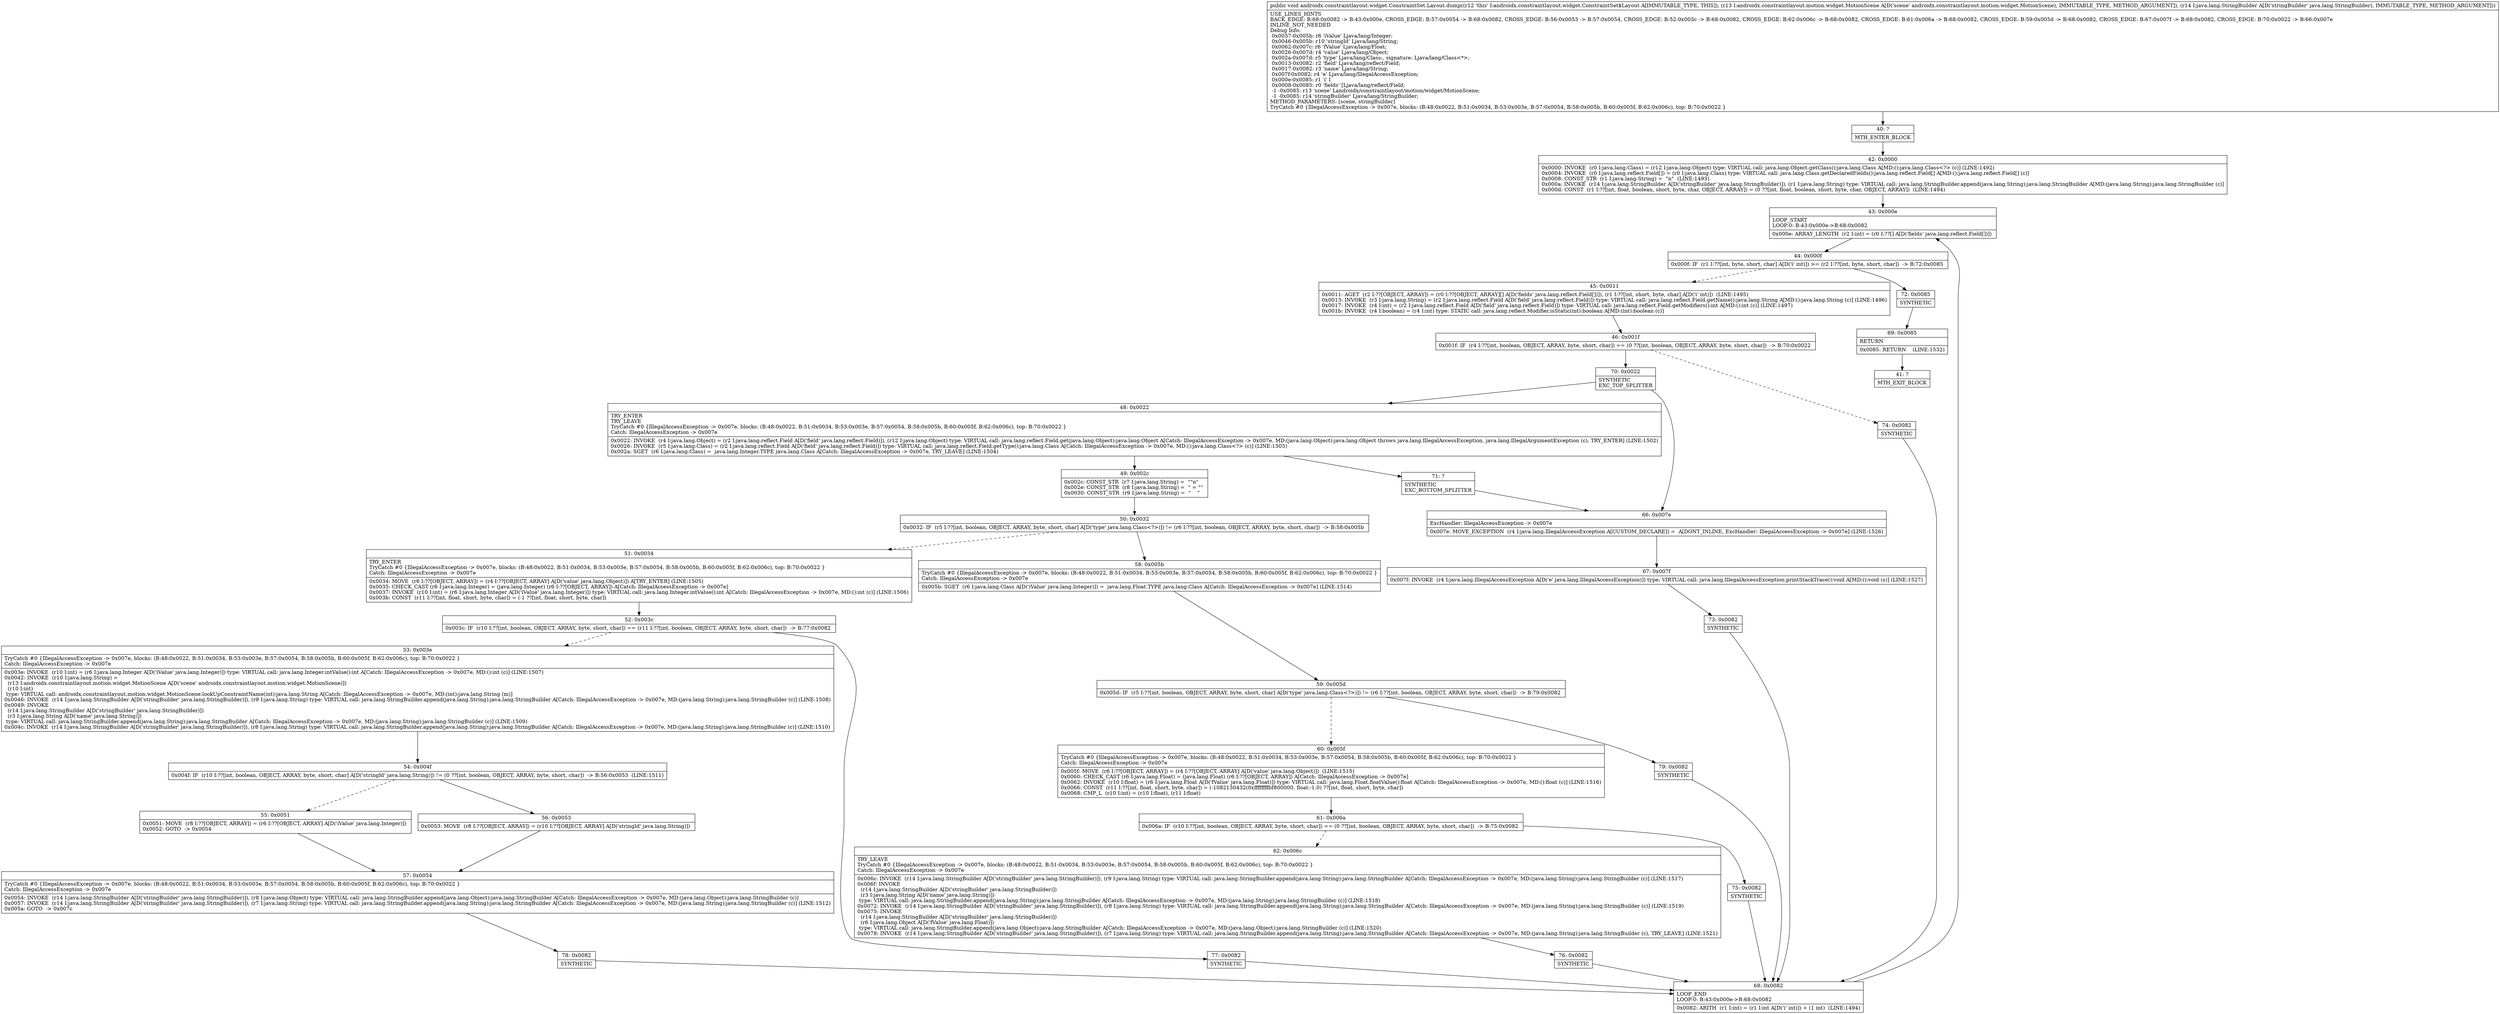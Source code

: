 digraph "CFG forandroidx.constraintlayout.widget.ConstraintSet.Layout.dump(Landroidx\/constraintlayout\/motion\/widget\/MotionScene;Ljava\/lang\/StringBuilder;)V" {
Node_40 [shape=record,label="{40\:\ ?|MTH_ENTER_BLOCK\l}"];
Node_42 [shape=record,label="{42\:\ 0x0000|0x0000: INVOKE  (r0 I:java.lang.Class) = (r12 I:java.lang.Object) type: VIRTUAL call: java.lang.Object.getClass():java.lang.Class A[MD:():java.lang.Class\<?\> (c)] (LINE:1492)\l0x0004: INVOKE  (r0 I:java.lang.reflect.Field[]) = (r0 I:java.lang.Class) type: VIRTUAL call: java.lang.Class.getDeclaredFields():java.lang.reflect.Field[] A[MD:():java.lang.reflect.Field[] (c)]\l0x0008: CONST_STR  (r1 I:java.lang.String) =  \"n\"  (LINE:1493)\l0x000a: INVOKE  (r14 I:java.lang.StringBuilder A[D('stringBuilder' java.lang.StringBuilder)]), (r1 I:java.lang.String) type: VIRTUAL call: java.lang.StringBuilder.append(java.lang.String):java.lang.StringBuilder A[MD:(java.lang.String):java.lang.StringBuilder (c)]\l0x000d: CONST  (r1 I:??[int, float, boolean, short, byte, char, OBJECT, ARRAY]) = (0 ??[int, float, boolean, short, byte, char, OBJECT, ARRAY])  (LINE:1494)\l}"];
Node_43 [shape=record,label="{43\:\ 0x000e|LOOP_START\lLOOP:0: B:43:0x000e\-\>B:68:0x0082\l|0x000e: ARRAY_LENGTH  (r2 I:int) = (r0 I:??[] A[D('fields' java.lang.reflect.Field[])]) \l}"];
Node_44 [shape=record,label="{44\:\ 0x000f|0x000f: IF  (r1 I:??[int, byte, short, char] A[D('i' int)]) \>= (r2 I:??[int, byte, short, char])  \-\> B:72:0x0085 \l}"];
Node_45 [shape=record,label="{45\:\ 0x0011|0x0011: AGET  (r2 I:??[OBJECT, ARRAY]) = (r0 I:??[OBJECT, ARRAY][] A[D('fields' java.lang.reflect.Field[])]), (r1 I:??[int, short, byte, char] A[D('i' int)])  (LINE:1495)\l0x0013: INVOKE  (r3 I:java.lang.String) = (r2 I:java.lang.reflect.Field A[D('field' java.lang.reflect.Field)]) type: VIRTUAL call: java.lang.reflect.Field.getName():java.lang.String A[MD:():java.lang.String (c)] (LINE:1496)\l0x0017: INVOKE  (r4 I:int) = (r2 I:java.lang.reflect.Field A[D('field' java.lang.reflect.Field)]) type: VIRTUAL call: java.lang.reflect.Field.getModifiers():int A[MD:():int (c)] (LINE:1497)\l0x001b: INVOKE  (r4 I:boolean) = (r4 I:int) type: STATIC call: java.lang.reflect.Modifier.isStatic(int):boolean A[MD:(int):boolean (c)]\l}"];
Node_46 [shape=record,label="{46\:\ 0x001f|0x001f: IF  (r4 I:??[int, boolean, OBJECT, ARRAY, byte, short, char]) == (0 ??[int, boolean, OBJECT, ARRAY, byte, short, char])  \-\> B:70:0x0022 \l}"];
Node_70 [shape=record,label="{70\:\ 0x0022|SYNTHETIC\lEXC_TOP_SPLITTER\l}"];
Node_48 [shape=record,label="{48\:\ 0x0022|TRY_ENTER\lTRY_LEAVE\lTryCatch #0 \{IllegalAccessException \-\> 0x007e, blocks: (B:48:0x0022, B:51:0x0034, B:53:0x003e, B:57:0x0054, B:58:0x005b, B:60:0x005f, B:62:0x006c), top: B:70:0x0022 \}\lCatch: IllegalAccessException \-\> 0x007e\l|0x0022: INVOKE  (r4 I:java.lang.Object) = (r2 I:java.lang.reflect.Field A[D('field' java.lang.reflect.Field)]), (r12 I:java.lang.Object) type: VIRTUAL call: java.lang.reflect.Field.get(java.lang.Object):java.lang.Object A[Catch: IllegalAccessException \-\> 0x007e, MD:(java.lang.Object):java.lang.Object throws java.lang.IllegalAccessException, java.lang.IllegalArgumentException (c), TRY_ENTER] (LINE:1502)\l0x0026: INVOKE  (r5 I:java.lang.Class) = (r2 I:java.lang.reflect.Field A[D('field' java.lang.reflect.Field)]) type: VIRTUAL call: java.lang.reflect.Field.getType():java.lang.Class A[Catch: IllegalAccessException \-\> 0x007e, MD:():java.lang.Class\<?\> (c)] (LINE:1503)\l0x002a: SGET  (r6 I:java.lang.Class) =  java.lang.Integer.TYPE java.lang.Class A[Catch: IllegalAccessException \-\> 0x007e, TRY_LEAVE] (LINE:1504)\l}"];
Node_49 [shape=record,label="{49\:\ 0x002c|0x002c: CONST_STR  (r7 I:java.lang.String) =  \"\"n\" \l0x002e: CONST_STR  (r8 I:java.lang.String) =  \" = \"\" \l0x0030: CONST_STR  (r9 I:java.lang.String) =  \"    \" \l}"];
Node_50 [shape=record,label="{50\:\ 0x0032|0x0032: IF  (r5 I:??[int, boolean, OBJECT, ARRAY, byte, short, char] A[D('type' java.lang.Class\<?\>)]) != (r6 I:??[int, boolean, OBJECT, ARRAY, byte, short, char])  \-\> B:58:0x005b \l}"];
Node_51 [shape=record,label="{51\:\ 0x0034|TRY_ENTER\lTryCatch #0 \{IllegalAccessException \-\> 0x007e, blocks: (B:48:0x0022, B:51:0x0034, B:53:0x003e, B:57:0x0054, B:58:0x005b, B:60:0x005f, B:62:0x006c), top: B:70:0x0022 \}\lCatch: IllegalAccessException \-\> 0x007e\l|0x0034: MOVE  (r6 I:??[OBJECT, ARRAY]) = (r4 I:??[OBJECT, ARRAY] A[D('value' java.lang.Object)]) A[TRY_ENTER] (LINE:1505)\l0x0035: CHECK_CAST (r6 I:java.lang.Integer) = (java.lang.Integer) (r6 I:??[OBJECT, ARRAY]) A[Catch: IllegalAccessException \-\> 0x007e]\l0x0037: INVOKE  (r10 I:int) = (r6 I:java.lang.Integer A[D('iValue' java.lang.Integer)]) type: VIRTUAL call: java.lang.Integer.intValue():int A[Catch: IllegalAccessException \-\> 0x007e, MD:():int (c)] (LINE:1506)\l0x003b: CONST  (r11 I:??[int, float, short, byte, char]) = (\-1 ??[int, float, short, byte, char]) \l}"];
Node_52 [shape=record,label="{52\:\ 0x003c|0x003c: IF  (r10 I:??[int, boolean, OBJECT, ARRAY, byte, short, char]) == (r11 I:??[int, boolean, OBJECT, ARRAY, byte, short, char])  \-\> B:77:0x0082 \l}"];
Node_53 [shape=record,label="{53\:\ 0x003e|TryCatch #0 \{IllegalAccessException \-\> 0x007e, blocks: (B:48:0x0022, B:51:0x0034, B:53:0x003e, B:57:0x0054, B:58:0x005b, B:60:0x005f, B:62:0x006c), top: B:70:0x0022 \}\lCatch: IllegalAccessException \-\> 0x007e\l|0x003e: INVOKE  (r10 I:int) = (r6 I:java.lang.Integer A[D('iValue' java.lang.Integer)]) type: VIRTUAL call: java.lang.Integer.intValue():int A[Catch: IllegalAccessException \-\> 0x007e, MD:():int (c)] (LINE:1507)\l0x0042: INVOKE  (r10 I:java.lang.String) = \l  (r13 I:androidx.constraintlayout.motion.widget.MotionScene A[D('scene' androidx.constraintlayout.motion.widget.MotionScene)])\l  (r10 I:int)\l type: VIRTUAL call: androidx.constraintlayout.motion.widget.MotionScene.lookUpConstraintName(int):java.lang.String A[Catch: IllegalAccessException \-\> 0x007e, MD:(int):java.lang.String (m)]\l0x0046: INVOKE  (r14 I:java.lang.StringBuilder A[D('stringBuilder' java.lang.StringBuilder)]), (r9 I:java.lang.String) type: VIRTUAL call: java.lang.StringBuilder.append(java.lang.String):java.lang.StringBuilder A[Catch: IllegalAccessException \-\> 0x007e, MD:(java.lang.String):java.lang.StringBuilder (c)] (LINE:1508)\l0x0049: INVOKE  \l  (r14 I:java.lang.StringBuilder A[D('stringBuilder' java.lang.StringBuilder)])\l  (r3 I:java.lang.String A[D('name' java.lang.String)])\l type: VIRTUAL call: java.lang.StringBuilder.append(java.lang.String):java.lang.StringBuilder A[Catch: IllegalAccessException \-\> 0x007e, MD:(java.lang.String):java.lang.StringBuilder (c)] (LINE:1509)\l0x004c: INVOKE  (r14 I:java.lang.StringBuilder A[D('stringBuilder' java.lang.StringBuilder)]), (r8 I:java.lang.String) type: VIRTUAL call: java.lang.StringBuilder.append(java.lang.String):java.lang.StringBuilder A[Catch: IllegalAccessException \-\> 0x007e, MD:(java.lang.String):java.lang.StringBuilder (c)] (LINE:1510)\l}"];
Node_54 [shape=record,label="{54\:\ 0x004f|0x004f: IF  (r10 I:??[int, boolean, OBJECT, ARRAY, byte, short, char] A[D('stringId' java.lang.String)]) != (0 ??[int, boolean, OBJECT, ARRAY, byte, short, char])  \-\> B:56:0x0053  (LINE:1511)\l}"];
Node_55 [shape=record,label="{55\:\ 0x0051|0x0051: MOVE  (r8 I:??[OBJECT, ARRAY]) = (r6 I:??[OBJECT, ARRAY] A[D('iValue' java.lang.Integer)]) \l0x0052: GOTO  \-\> 0x0054 \l}"];
Node_57 [shape=record,label="{57\:\ 0x0054|TryCatch #0 \{IllegalAccessException \-\> 0x007e, blocks: (B:48:0x0022, B:51:0x0034, B:53:0x003e, B:57:0x0054, B:58:0x005b, B:60:0x005f, B:62:0x006c), top: B:70:0x0022 \}\lCatch: IllegalAccessException \-\> 0x007e\l|0x0054: INVOKE  (r14 I:java.lang.StringBuilder A[D('stringBuilder' java.lang.StringBuilder)]), (r8 I:java.lang.Object) type: VIRTUAL call: java.lang.StringBuilder.append(java.lang.Object):java.lang.StringBuilder A[Catch: IllegalAccessException \-\> 0x007e, MD:(java.lang.Object):java.lang.StringBuilder (c)]\l0x0057: INVOKE  (r14 I:java.lang.StringBuilder A[D('stringBuilder' java.lang.StringBuilder)]), (r7 I:java.lang.String) type: VIRTUAL call: java.lang.StringBuilder.append(java.lang.String):java.lang.StringBuilder A[Catch: IllegalAccessException \-\> 0x007e, MD:(java.lang.String):java.lang.StringBuilder (c)] (LINE:1512)\l0x005a: GOTO  \-\> 0x007c \l}"];
Node_78 [shape=record,label="{78\:\ 0x0082|SYNTHETIC\l}"];
Node_68 [shape=record,label="{68\:\ 0x0082|LOOP_END\lLOOP:0: B:43:0x000e\-\>B:68:0x0082\l|0x0082: ARITH  (r1 I:int) = (r1 I:int A[D('i' int)]) + (1 int)  (LINE:1494)\l}"];
Node_56 [shape=record,label="{56\:\ 0x0053|0x0053: MOVE  (r8 I:??[OBJECT, ARRAY]) = (r10 I:??[OBJECT, ARRAY] A[D('stringId' java.lang.String)]) \l}"];
Node_77 [shape=record,label="{77\:\ 0x0082|SYNTHETIC\l}"];
Node_58 [shape=record,label="{58\:\ 0x005b|TryCatch #0 \{IllegalAccessException \-\> 0x007e, blocks: (B:48:0x0022, B:51:0x0034, B:53:0x003e, B:57:0x0054, B:58:0x005b, B:60:0x005f, B:62:0x006c), top: B:70:0x0022 \}\lCatch: IllegalAccessException \-\> 0x007e\l|0x005b: SGET  (r6 I:java.lang.Class A[D('iValue' java.lang.Integer)]) =  java.lang.Float.TYPE java.lang.Class A[Catch: IllegalAccessException \-\> 0x007e] (LINE:1514)\l}"];
Node_59 [shape=record,label="{59\:\ 0x005d|0x005d: IF  (r5 I:??[int, boolean, OBJECT, ARRAY, byte, short, char] A[D('type' java.lang.Class\<?\>)]) != (r6 I:??[int, boolean, OBJECT, ARRAY, byte, short, char])  \-\> B:79:0x0082 \l}"];
Node_60 [shape=record,label="{60\:\ 0x005f|TryCatch #0 \{IllegalAccessException \-\> 0x007e, blocks: (B:48:0x0022, B:51:0x0034, B:53:0x003e, B:57:0x0054, B:58:0x005b, B:60:0x005f, B:62:0x006c), top: B:70:0x0022 \}\lCatch: IllegalAccessException \-\> 0x007e\l|0x005f: MOVE  (r6 I:??[OBJECT, ARRAY]) = (r4 I:??[OBJECT, ARRAY] A[D('value' java.lang.Object)])  (LINE:1515)\l0x0060: CHECK_CAST (r6 I:java.lang.Float) = (java.lang.Float) (r6 I:??[OBJECT, ARRAY]) A[Catch: IllegalAccessException \-\> 0x007e]\l0x0062: INVOKE  (r10 I:float) = (r6 I:java.lang.Float A[D('fValue' java.lang.Float)]) type: VIRTUAL call: java.lang.Float.floatValue():float A[Catch: IllegalAccessException \-\> 0x007e, MD:():float (c)] (LINE:1516)\l0x0066: CONST  (r11 I:??[int, float, short, byte, char]) = (\-1082130432(0xffffffffbf800000, float:\-1.0) ??[int, float, short, byte, char]) \l0x0068: CMP_L  (r10 I:int) = (r10 I:float), (r11 I:float) \l}"];
Node_61 [shape=record,label="{61\:\ 0x006a|0x006a: IF  (r10 I:??[int, boolean, OBJECT, ARRAY, byte, short, char]) == (0 ??[int, boolean, OBJECT, ARRAY, byte, short, char])  \-\> B:75:0x0082 \l}"];
Node_62 [shape=record,label="{62\:\ 0x006c|TRY_LEAVE\lTryCatch #0 \{IllegalAccessException \-\> 0x007e, blocks: (B:48:0x0022, B:51:0x0034, B:53:0x003e, B:57:0x0054, B:58:0x005b, B:60:0x005f, B:62:0x006c), top: B:70:0x0022 \}\lCatch: IllegalAccessException \-\> 0x007e\l|0x006c: INVOKE  (r14 I:java.lang.StringBuilder A[D('stringBuilder' java.lang.StringBuilder)]), (r9 I:java.lang.String) type: VIRTUAL call: java.lang.StringBuilder.append(java.lang.String):java.lang.StringBuilder A[Catch: IllegalAccessException \-\> 0x007e, MD:(java.lang.String):java.lang.StringBuilder (c)] (LINE:1517)\l0x006f: INVOKE  \l  (r14 I:java.lang.StringBuilder A[D('stringBuilder' java.lang.StringBuilder)])\l  (r3 I:java.lang.String A[D('name' java.lang.String)])\l type: VIRTUAL call: java.lang.StringBuilder.append(java.lang.String):java.lang.StringBuilder A[Catch: IllegalAccessException \-\> 0x007e, MD:(java.lang.String):java.lang.StringBuilder (c)] (LINE:1518)\l0x0072: INVOKE  (r14 I:java.lang.StringBuilder A[D('stringBuilder' java.lang.StringBuilder)]), (r8 I:java.lang.String) type: VIRTUAL call: java.lang.StringBuilder.append(java.lang.String):java.lang.StringBuilder A[Catch: IllegalAccessException \-\> 0x007e, MD:(java.lang.String):java.lang.StringBuilder (c)] (LINE:1519)\l0x0075: INVOKE  \l  (r14 I:java.lang.StringBuilder A[D('stringBuilder' java.lang.StringBuilder)])\l  (r6 I:java.lang.Object A[D('fValue' java.lang.Float)])\l type: VIRTUAL call: java.lang.StringBuilder.append(java.lang.Object):java.lang.StringBuilder A[Catch: IllegalAccessException \-\> 0x007e, MD:(java.lang.Object):java.lang.StringBuilder (c)] (LINE:1520)\l0x0078: INVOKE  (r14 I:java.lang.StringBuilder A[D('stringBuilder' java.lang.StringBuilder)]), (r7 I:java.lang.String) type: VIRTUAL call: java.lang.StringBuilder.append(java.lang.String):java.lang.StringBuilder A[Catch: IllegalAccessException \-\> 0x007e, MD:(java.lang.String):java.lang.StringBuilder (c), TRY_LEAVE] (LINE:1521)\l}"];
Node_76 [shape=record,label="{76\:\ 0x0082|SYNTHETIC\l}"];
Node_75 [shape=record,label="{75\:\ 0x0082|SYNTHETIC\l}"];
Node_79 [shape=record,label="{79\:\ 0x0082|SYNTHETIC\l}"];
Node_71 [shape=record,label="{71\:\ ?|SYNTHETIC\lEXC_BOTTOM_SPLITTER\l}"];
Node_66 [shape=record,label="{66\:\ 0x007e|ExcHandler: IllegalAccessException \-\> 0x007e\l|0x007e: MOVE_EXCEPTION  (r4 I:java.lang.IllegalAccessException A[CUSTOM_DECLARE]) =  A[DONT_INLINE, ExcHandler: IllegalAccessException \-\> 0x007e] (LINE:1526)\l}"];
Node_67 [shape=record,label="{67\:\ 0x007f|0x007f: INVOKE  (r4 I:java.lang.IllegalAccessException A[D('e' java.lang.IllegalAccessException)]) type: VIRTUAL call: java.lang.IllegalAccessException.printStackTrace():void A[MD:():void (s)] (LINE:1527)\l}"];
Node_73 [shape=record,label="{73\:\ 0x0082|SYNTHETIC\l}"];
Node_74 [shape=record,label="{74\:\ 0x0082|SYNTHETIC\l}"];
Node_72 [shape=record,label="{72\:\ 0x0085|SYNTHETIC\l}"];
Node_69 [shape=record,label="{69\:\ 0x0085|RETURN\l|0x0085: RETURN    (LINE:1532)\l}"];
Node_41 [shape=record,label="{41\:\ ?|MTH_EXIT_BLOCK\l}"];
MethodNode[shape=record,label="{public void androidx.constraintlayout.widget.ConstraintSet.Layout.dump((r12 'this' I:androidx.constraintlayout.widget.ConstraintSet$Layout A[IMMUTABLE_TYPE, THIS]), (r13 I:androidx.constraintlayout.motion.widget.MotionScene A[D('scene' androidx.constraintlayout.motion.widget.MotionScene), IMMUTABLE_TYPE, METHOD_ARGUMENT]), (r14 I:java.lang.StringBuilder A[D('stringBuilder' java.lang.StringBuilder), IMMUTABLE_TYPE, METHOD_ARGUMENT]))  | USE_LINES_HINTS\lBACK_EDGE: B:68:0x0082 \-\> B:43:0x000e, CROSS_EDGE: B:57:0x0054 \-\> B:68:0x0082, CROSS_EDGE: B:56:0x0053 \-\> B:57:0x0054, CROSS_EDGE: B:52:0x003c \-\> B:68:0x0082, CROSS_EDGE: B:62:0x006c \-\> B:68:0x0082, CROSS_EDGE: B:61:0x006a \-\> B:68:0x0082, CROSS_EDGE: B:59:0x005d \-\> B:68:0x0082, CROSS_EDGE: B:67:0x007f \-\> B:68:0x0082, CROSS_EDGE: B:70:0x0022 \-\> B:66:0x007e\lINLINE_NOT_NEEDED\lDebug Info:\l  0x0037\-0x005b: r6 'iValue' Ljava\/lang\/Integer;\l  0x0046\-0x005b: r10 'stringId' Ljava\/lang\/String;\l  0x0062\-0x007c: r6 'fValue' Ljava\/lang\/Float;\l  0x0026\-0x007d: r4 'value' Ljava\/lang\/Object;\l  0x002a\-0x007d: r5 'type' Ljava\/lang\/Class;, signature: Ljava\/lang\/Class\<*\>;\l  0x0013\-0x0082: r2 'field' Ljava\/lang\/reflect\/Field;\l  0x0017\-0x0082: r3 'name' Ljava\/lang\/String;\l  0x007f\-0x0082: r4 'e' Ljava\/lang\/IllegalAccessException;\l  0x000e\-0x0085: r1 'i' I\l  0x0008\-0x0085: r0 'fields' [Ljava\/lang\/reflect\/Field;\l  \-1 \-0x0085: r13 'scene' Landroidx\/constraintlayout\/motion\/widget\/MotionScene;\l  \-1 \-0x0085: r14 'stringBuilder' Ljava\/lang\/StringBuilder;\lMETHOD_PARAMETERS: [scene, stringBuilder]\lTryCatch #0 \{IllegalAccessException \-\> 0x007e, blocks: (B:48:0x0022, B:51:0x0034, B:53:0x003e, B:57:0x0054, B:58:0x005b, B:60:0x005f, B:62:0x006c), top: B:70:0x0022 \}\l}"];
MethodNode -> Node_40;Node_40 -> Node_42;
Node_42 -> Node_43;
Node_43 -> Node_44;
Node_44 -> Node_45[style=dashed];
Node_44 -> Node_72;
Node_45 -> Node_46;
Node_46 -> Node_70;
Node_46 -> Node_74[style=dashed];
Node_70 -> Node_48;
Node_70 -> Node_66;
Node_48 -> Node_49;
Node_48 -> Node_71;
Node_49 -> Node_50;
Node_50 -> Node_51[style=dashed];
Node_50 -> Node_58;
Node_51 -> Node_52;
Node_52 -> Node_53[style=dashed];
Node_52 -> Node_77;
Node_53 -> Node_54;
Node_54 -> Node_55[style=dashed];
Node_54 -> Node_56;
Node_55 -> Node_57;
Node_57 -> Node_78;
Node_78 -> Node_68;
Node_68 -> Node_43;
Node_56 -> Node_57;
Node_77 -> Node_68;
Node_58 -> Node_59;
Node_59 -> Node_60[style=dashed];
Node_59 -> Node_79;
Node_60 -> Node_61;
Node_61 -> Node_62[style=dashed];
Node_61 -> Node_75;
Node_62 -> Node_76;
Node_76 -> Node_68;
Node_75 -> Node_68;
Node_79 -> Node_68;
Node_71 -> Node_66;
Node_66 -> Node_67;
Node_67 -> Node_73;
Node_73 -> Node_68;
Node_74 -> Node_68;
Node_72 -> Node_69;
Node_69 -> Node_41;
}


